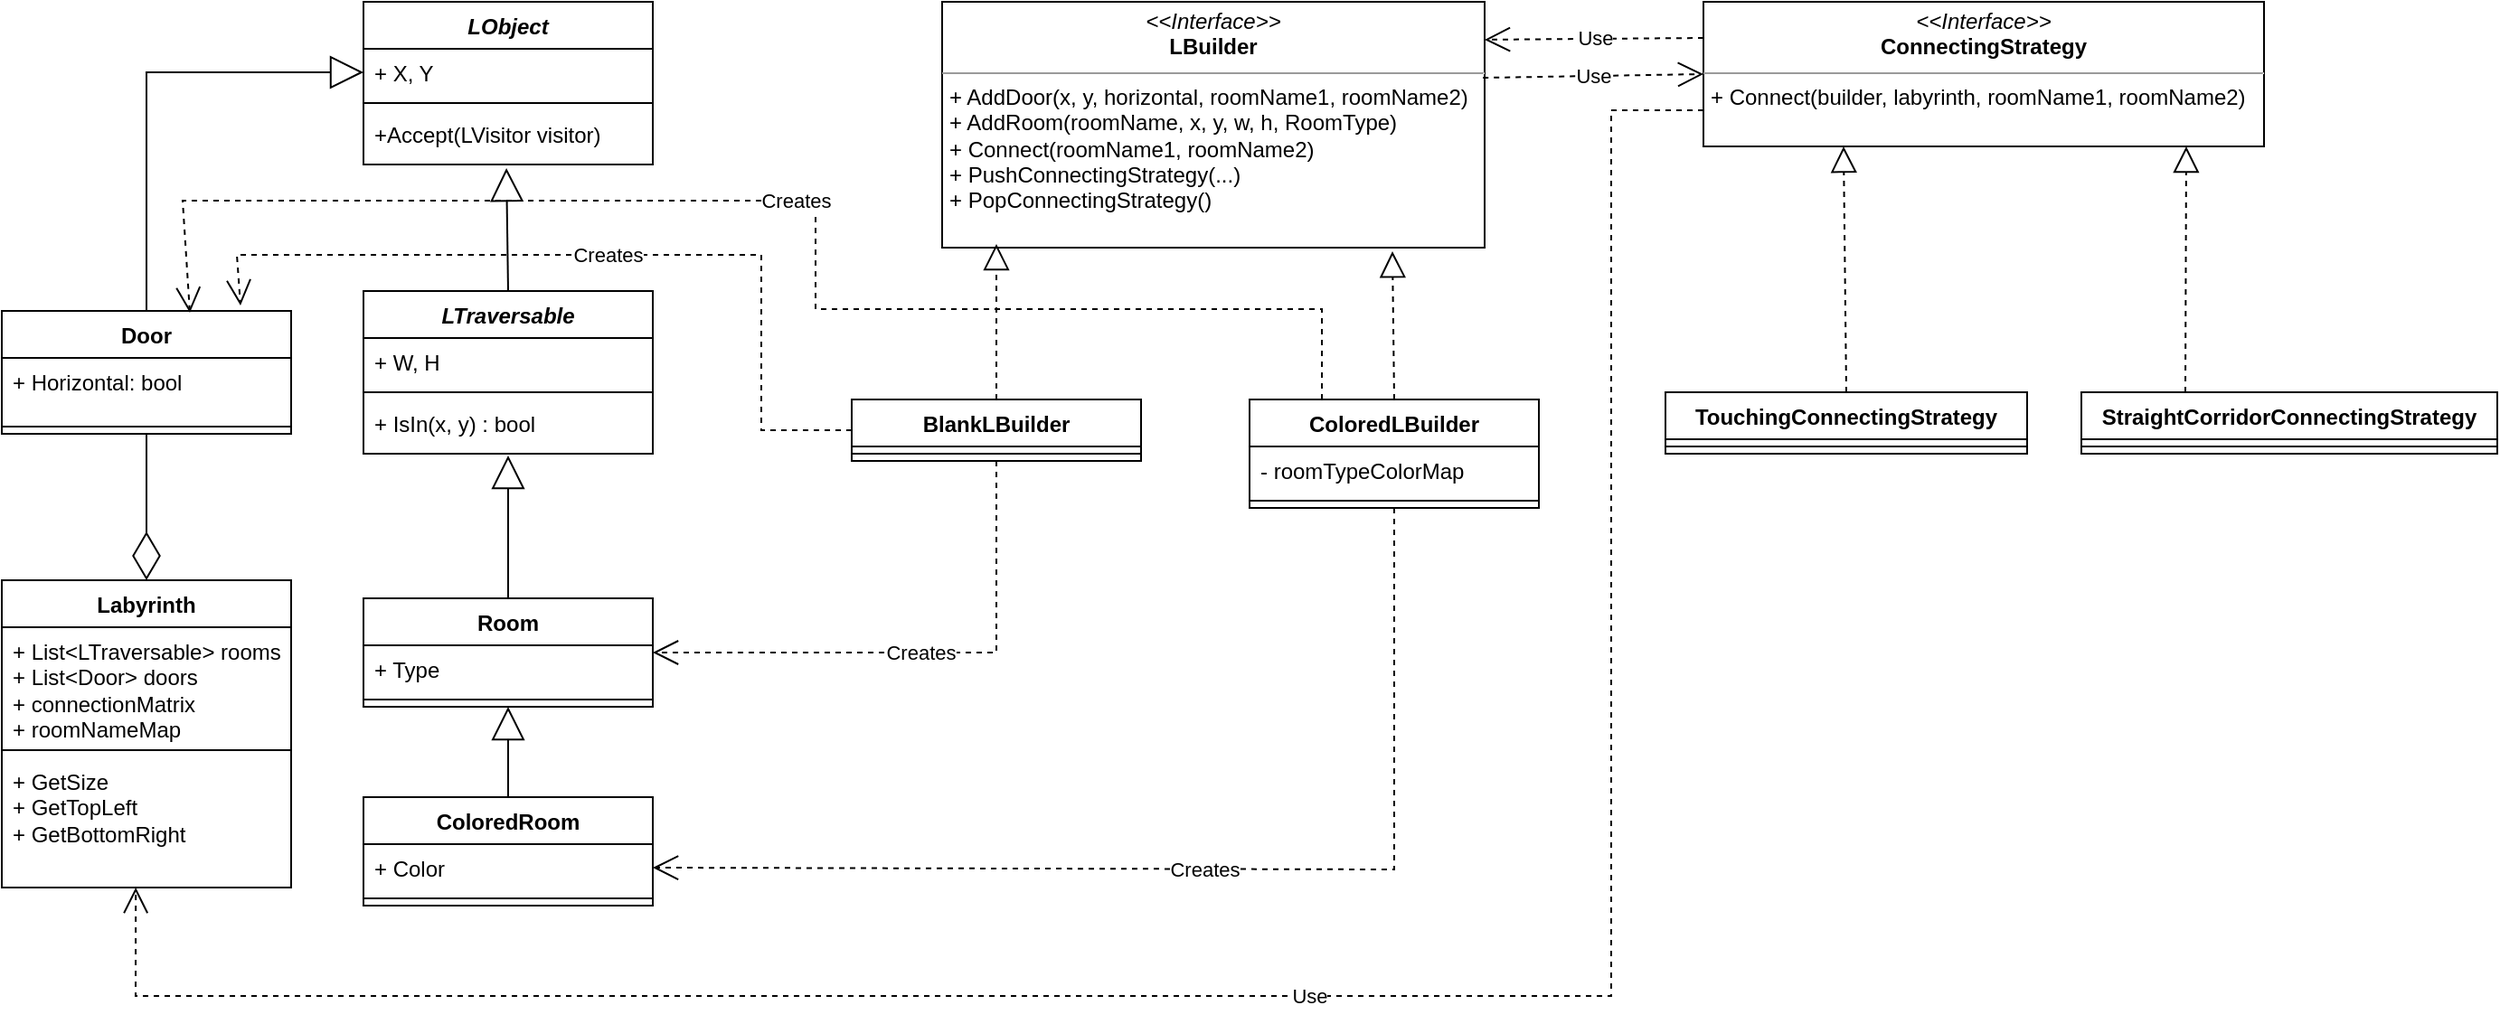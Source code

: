 <mxfile version="21.7.5" type="device">
  <diagram name="1 oldal" id="n0BLybBtF7FDd7qx4jdR">
    <mxGraphModel dx="2901" dy="790" grid="1" gridSize="10" guides="1" tooltips="1" connect="1" arrows="1" fold="1" page="1" pageScale="1" pageWidth="827" pageHeight="1169" math="0" shadow="0">
      <root>
        <mxCell id="0" />
        <mxCell id="1" parent="0" />
        <mxCell id="qKdowhL3IiebeXj7vUZH-51" value="&lt;i&gt;LObject&lt;/i&gt;" style="swimlane;fontStyle=1;align=center;verticalAlign=top;childLayout=stackLayout;horizontal=1;startSize=26;horizontalStack=0;resizeParent=1;resizeParentMax=0;resizeLast=0;collapsible=1;marginBottom=0;whiteSpace=wrap;html=1;" vertex="1" parent="1">
          <mxGeometry x="190" y="210" width="160" height="90" as="geometry" />
        </mxCell>
        <mxCell id="qKdowhL3IiebeXj7vUZH-52" value="+ X, Y" style="text;strokeColor=none;fillColor=none;align=left;verticalAlign=top;spacingLeft=4;spacingRight=4;overflow=hidden;rotatable=0;points=[[0,0.5],[1,0.5]];portConstraint=eastwest;whiteSpace=wrap;html=1;" vertex="1" parent="qKdowhL3IiebeXj7vUZH-51">
          <mxGeometry y="26" width="160" height="26" as="geometry" />
        </mxCell>
        <mxCell id="qKdowhL3IiebeXj7vUZH-53" value="" style="line;strokeWidth=1;fillColor=none;align=left;verticalAlign=middle;spacingTop=-1;spacingLeft=3;spacingRight=3;rotatable=0;labelPosition=right;points=[];portConstraint=eastwest;strokeColor=inherit;" vertex="1" parent="qKdowhL3IiebeXj7vUZH-51">
          <mxGeometry y="52" width="160" height="8" as="geometry" />
        </mxCell>
        <mxCell id="qKdowhL3IiebeXj7vUZH-54" value="+Accept(LVisitor visitor)" style="text;strokeColor=none;fillColor=none;align=left;verticalAlign=top;spacingLeft=4;spacingRight=4;overflow=hidden;rotatable=0;points=[[0,0.5],[1,0.5]];portConstraint=eastwest;whiteSpace=wrap;html=1;" vertex="1" parent="qKdowhL3IiebeXj7vUZH-51">
          <mxGeometry y="60" width="160" height="30" as="geometry" />
        </mxCell>
        <mxCell id="qKdowhL3IiebeXj7vUZH-55" value="&lt;i&gt;LTraversable&lt;/i&gt;" style="swimlane;fontStyle=1;align=center;verticalAlign=top;childLayout=stackLayout;horizontal=1;startSize=26;horizontalStack=0;resizeParent=1;resizeParentMax=0;resizeLast=0;collapsible=1;marginBottom=0;whiteSpace=wrap;html=1;" vertex="1" parent="1">
          <mxGeometry x="190" y="370" width="160" height="90" as="geometry" />
        </mxCell>
        <mxCell id="qKdowhL3IiebeXj7vUZH-56" value="+ W, H" style="text;strokeColor=none;fillColor=none;align=left;verticalAlign=top;spacingLeft=4;spacingRight=4;overflow=hidden;rotatable=0;points=[[0,0.5],[1,0.5]];portConstraint=eastwest;whiteSpace=wrap;html=1;" vertex="1" parent="qKdowhL3IiebeXj7vUZH-55">
          <mxGeometry y="26" width="160" height="26" as="geometry" />
        </mxCell>
        <mxCell id="qKdowhL3IiebeXj7vUZH-57" value="" style="line;strokeWidth=1;fillColor=none;align=left;verticalAlign=middle;spacingTop=-1;spacingLeft=3;spacingRight=3;rotatable=0;labelPosition=right;points=[];portConstraint=eastwest;strokeColor=inherit;" vertex="1" parent="qKdowhL3IiebeXj7vUZH-55">
          <mxGeometry y="52" width="160" height="8" as="geometry" />
        </mxCell>
        <mxCell id="qKdowhL3IiebeXj7vUZH-58" value="+ IsIn(x, y) : bool" style="text;strokeColor=none;fillColor=none;align=left;verticalAlign=top;spacingLeft=4;spacingRight=4;overflow=hidden;rotatable=0;points=[[0,0.5],[1,0.5]];portConstraint=eastwest;whiteSpace=wrap;html=1;" vertex="1" parent="qKdowhL3IiebeXj7vUZH-55">
          <mxGeometry y="60" width="160" height="30" as="geometry" />
        </mxCell>
        <mxCell id="qKdowhL3IiebeXj7vUZH-59" value="Door" style="swimlane;fontStyle=1;align=center;verticalAlign=top;childLayout=stackLayout;horizontal=1;startSize=26;horizontalStack=0;resizeParent=1;resizeParentMax=0;resizeLast=0;collapsible=1;marginBottom=0;whiteSpace=wrap;html=1;" vertex="1" parent="1">
          <mxGeometry x="-10" y="381" width="160" height="68" as="geometry" />
        </mxCell>
        <mxCell id="qKdowhL3IiebeXj7vUZH-60" value="+ Horizontal: bool&lt;br&gt;" style="text;strokeColor=none;fillColor=none;align=left;verticalAlign=top;spacingLeft=4;spacingRight=4;overflow=hidden;rotatable=0;points=[[0,0.5],[1,0.5]];portConstraint=eastwest;whiteSpace=wrap;html=1;" vertex="1" parent="qKdowhL3IiebeXj7vUZH-59">
          <mxGeometry y="26" width="160" height="34" as="geometry" />
        </mxCell>
        <mxCell id="qKdowhL3IiebeXj7vUZH-61" value="" style="line;strokeWidth=1;fillColor=none;align=left;verticalAlign=middle;spacingTop=-1;spacingLeft=3;spacingRight=3;rotatable=0;labelPosition=right;points=[];portConstraint=eastwest;strokeColor=inherit;" vertex="1" parent="qKdowhL3IiebeXj7vUZH-59">
          <mxGeometry y="60" width="160" height="8" as="geometry" />
        </mxCell>
        <mxCell id="qKdowhL3IiebeXj7vUZH-62" value="Room" style="swimlane;fontStyle=1;align=center;verticalAlign=top;childLayout=stackLayout;horizontal=1;startSize=26;horizontalStack=0;resizeParent=1;resizeParentMax=0;resizeLast=0;collapsible=1;marginBottom=0;whiteSpace=wrap;html=1;" vertex="1" parent="1">
          <mxGeometry x="190" y="540" width="160" height="60" as="geometry" />
        </mxCell>
        <mxCell id="qKdowhL3IiebeXj7vUZH-63" value="+ Type" style="text;strokeColor=none;fillColor=none;align=left;verticalAlign=top;spacingLeft=4;spacingRight=4;overflow=hidden;rotatable=0;points=[[0,0.5],[1,0.5]];portConstraint=eastwest;whiteSpace=wrap;html=1;" vertex="1" parent="qKdowhL3IiebeXj7vUZH-62">
          <mxGeometry y="26" width="160" height="26" as="geometry" />
        </mxCell>
        <mxCell id="qKdowhL3IiebeXj7vUZH-64" value="" style="line;strokeWidth=1;fillColor=none;align=left;verticalAlign=middle;spacingTop=-1;spacingLeft=3;spacingRight=3;rotatable=0;labelPosition=right;points=[];portConstraint=eastwest;strokeColor=inherit;" vertex="1" parent="qKdowhL3IiebeXj7vUZH-62">
          <mxGeometry y="52" width="160" height="8" as="geometry" />
        </mxCell>
        <mxCell id="qKdowhL3IiebeXj7vUZH-65" value="" style="endArrow=block;endSize=16;endFill=0;html=1;rounded=0;exitX=0.5;exitY=0;exitDx=0;exitDy=0;entryX=0.494;entryY=1.067;entryDx=0;entryDy=0;entryPerimeter=0;" edge="1" parent="1" source="qKdowhL3IiebeXj7vUZH-55" target="qKdowhL3IiebeXj7vUZH-54">
          <mxGeometry width="160" relative="1" as="geometry">
            <mxPoint x="480" y="480" as="sourcePoint" />
            <mxPoint x="650" y="480" as="targetPoint" />
          </mxGeometry>
        </mxCell>
        <mxCell id="qKdowhL3IiebeXj7vUZH-66" value="" style="endArrow=block;endSize=16;endFill=0;html=1;rounded=0;exitX=0.5;exitY=0;exitDx=0;exitDy=0;entryX=0.5;entryY=1.033;entryDx=0;entryDy=0;entryPerimeter=0;" edge="1" parent="1" source="qKdowhL3IiebeXj7vUZH-62" target="qKdowhL3IiebeXj7vUZH-58">
          <mxGeometry width="160" relative="1" as="geometry">
            <mxPoint x="490" y="490" as="sourcePoint" />
            <mxPoint x="660" y="490" as="targetPoint" />
          </mxGeometry>
        </mxCell>
        <mxCell id="qKdowhL3IiebeXj7vUZH-67" value="" style="endArrow=block;endSize=16;endFill=0;html=1;rounded=0;exitX=0.5;exitY=0;exitDx=0;exitDy=0;entryX=0;entryY=0.5;entryDx=0;entryDy=0;" edge="1" parent="1" source="qKdowhL3IiebeXj7vUZH-59" target="qKdowhL3IiebeXj7vUZH-52">
          <mxGeometry width="160" relative="1" as="geometry">
            <mxPoint x="500" y="500" as="sourcePoint" />
            <mxPoint x="670" y="500" as="targetPoint" />
            <Array as="points">
              <mxPoint x="70" y="249" />
            </Array>
          </mxGeometry>
        </mxCell>
        <mxCell id="qKdowhL3IiebeXj7vUZH-68" value="Labyrinth" style="swimlane;fontStyle=1;align=center;verticalAlign=top;childLayout=stackLayout;horizontal=1;startSize=26;horizontalStack=0;resizeParent=1;resizeParentMax=0;resizeLast=0;collapsible=1;marginBottom=0;whiteSpace=wrap;html=1;" vertex="1" parent="1">
          <mxGeometry x="-10" y="530" width="160" height="170" as="geometry" />
        </mxCell>
        <mxCell id="qKdowhL3IiebeXj7vUZH-69" value="+ List&amp;lt;LTraversable&amp;gt; rooms&lt;br&gt;+ List&amp;lt;Door&amp;gt; doors&lt;br&gt;+ connectionMatrix&lt;br&gt;+ roomNameMap" style="text;strokeColor=none;fillColor=none;align=left;verticalAlign=top;spacingLeft=4;spacingRight=4;overflow=hidden;rotatable=0;points=[[0,0.5],[1,0.5]];portConstraint=eastwest;whiteSpace=wrap;html=1;" vertex="1" parent="qKdowhL3IiebeXj7vUZH-68">
          <mxGeometry y="26" width="160" height="64" as="geometry" />
        </mxCell>
        <mxCell id="qKdowhL3IiebeXj7vUZH-70" value="" style="line;strokeWidth=1;fillColor=none;align=left;verticalAlign=middle;spacingTop=-1;spacingLeft=3;spacingRight=3;rotatable=0;labelPosition=right;points=[];portConstraint=eastwest;strokeColor=inherit;" vertex="1" parent="qKdowhL3IiebeXj7vUZH-68">
          <mxGeometry y="90" width="160" height="8" as="geometry" />
        </mxCell>
        <mxCell id="qKdowhL3IiebeXj7vUZH-71" value="+ GetSize&lt;br&gt;+ GetTopLeft&lt;br&gt;+ GetBottomRight" style="text;strokeColor=none;fillColor=none;align=left;verticalAlign=top;spacingLeft=4;spacingRight=4;overflow=hidden;rotatable=0;points=[[0,0.5],[1,0.5]];portConstraint=eastwest;whiteSpace=wrap;html=1;" vertex="1" parent="qKdowhL3IiebeXj7vUZH-68">
          <mxGeometry y="98" width="160" height="72" as="geometry" />
        </mxCell>
        <mxCell id="qKdowhL3IiebeXj7vUZH-72" value="" style="endArrow=diamondThin;endFill=0;endSize=24;html=1;rounded=0;entryX=0.5;entryY=0;entryDx=0;entryDy=0;exitX=0.5;exitY=1;exitDx=0;exitDy=0;" edge="1" parent="1" source="qKdowhL3IiebeXj7vUZH-59" target="qKdowhL3IiebeXj7vUZH-68">
          <mxGeometry width="160" relative="1" as="geometry">
            <mxPoint x="320" y="710" as="sourcePoint" />
            <mxPoint x="500" y="680" as="targetPoint" />
          </mxGeometry>
        </mxCell>
        <mxCell id="qKdowhL3IiebeXj7vUZH-73" value="" style="endArrow=block;endSize=16;endFill=0;html=1;rounded=0;exitX=0.5;exitY=0;exitDx=0;exitDy=0;entryX=0.5;entryY=1;entryDx=0;entryDy=0;" edge="1" parent="1" source="qKdowhL3IiebeXj7vUZH-74" target="qKdowhL3IiebeXj7vUZH-62">
          <mxGeometry width="160" relative="1" as="geometry">
            <mxPoint x="510" y="510" as="sourcePoint" />
            <mxPoint x="680" y="510" as="targetPoint" />
          </mxGeometry>
        </mxCell>
        <mxCell id="qKdowhL3IiebeXj7vUZH-74" value="ColoredRoom" style="swimlane;fontStyle=1;align=center;verticalAlign=top;childLayout=stackLayout;horizontal=1;startSize=26;horizontalStack=0;resizeParent=1;resizeParentMax=0;resizeLast=0;collapsible=1;marginBottom=0;whiteSpace=wrap;html=1;" vertex="1" parent="1">
          <mxGeometry x="190" y="650" width="160" height="60" as="geometry" />
        </mxCell>
        <mxCell id="qKdowhL3IiebeXj7vUZH-75" value="+ Color" style="text;strokeColor=none;fillColor=none;align=left;verticalAlign=top;spacingLeft=4;spacingRight=4;overflow=hidden;rotatable=0;points=[[0,0.5],[1,0.5]];portConstraint=eastwest;whiteSpace=wrap;html=1;" vertex="1" parent="qKdowhL3IiebeXj7vUZH-74">
          <mxGeometry y="26" width="160" height="26" as="geometry" />
        </mxCell>
        <mxCell id="qKdowhL3IiebeXj7vUZH-76" value="" style="line;strokeWidth=1;fillColor=none;align=left;verticalAlign=middle;spacingTop=-1;spacingLeft=3;spacingRight=3;rotatable=0;labelPosition=right;points=[];portConstraint=eastwest;strokeColor=inherit;" vertex="1" parent="qKdowhL3IiebeXj7vUZH-74">
          <mxGeometry y="52" width="160" height="8" as="geometry" />
        </mxCell>
        <mxCell id="qKdowhL3IiebeXj7vUZH-77" value="&lt;p style=&quot;margin:0px;margin-top:4px;text-align:center;&quot;&gt;&lt;i&gt;&amp;lt;&amp;lt;Interface&amp;gt;&amp;gt;&lt;/i&gt;&lt;br&gt;&lt;b&gt;LBuilder&lt;/b&gt;&lt;/p&gt;&lt;hr size=&quot;1&quot;&gt;&lt;p style=&quot;margin:0px;margin-left:4px;&quot;&gt;&lt;/p&gt;&lt;p style=&quot;margin:0px;margin-left:4px;&quot;&gt;+ AddDoor(x, y, horizontal, roomName1, roomName2)&lt;/p&gt;&lt;p style=&quot;margin:0px;margin-left:4px;&quot;&gt;+ AddRoom(roomName, x, y, w, h, RoomType)&lt;/p&gt;&lt;p style=&quot;margin:0px;margin-left:4px;&quot;&gt;+ Connect(roomName1, roomName2)&lt;/p&gt;&lt;p style=&quot;margin:0px;margin-left:4px;&quot;&gt;+ PushConnectingStrategy(...)&lt;/p&gt;&lt;p style=&quot;margin:0px;margin-left:4px;&quot;&gt;+ PopConnectingStrategy()&lt;/p&gt;&lt;p style=&quot;margin:0px;margin-left:4px;&quot;&gt;&lt;br&gt;&lt;/p&gt;" style="verticalAlign=top;align=left;overflow=fill;fontSize=12;fontFamily=Helvetica;html=1;whiteSpace=wrap;" vertex="1" parent="1">
          <mxGeometry x="510" y="210" width="300" height="136" as="geometry" />
        </mxCell>
        <mxCell id="qKdowhL3IiebeXj7vUZH-78" value="BlankLBuilder" style="swimlane;fontStyle=1;align=center;verticalAlign=top;childLayout=stackLayout;horizontal=1;startSize=26;horizontalStack=0;resizeParent=1;resizeParentMax=0;resizeLast=0;collapsible=1;marginBottom=0;whiteSpace=wrap;html=1;" vertex="1" parent="1">
          <mxGeometry x="460" y="430" width="160" height="34" as="geometry" />
        </mxCell>
        <mxCell id="qKdowhL3IiebeXj7vUZH-80" value="" style="line;strokeWidth=1;fillColor=none;align=left;verticalAlign=middle;spacingTop=-1;spacingLeft=3;spacingRight=3;rotatable=0;labelPosition=right;points=[];portConstraint=eastwest;strokeColor=inherit;" vertex="1" parent="qKdowhL3IiebeXj7vUZH-78">
          <mxGeometry y="26" width="160" height="8" as="geometry" />
        </mxCell>
        <mxCell id="qKdowhL3IiebeXj7vUZH-82" value="ColoredLBuilder" style="swimlane;fontStyle=1;align=center;verticalAlign=top;childLayout=stackLayout;horizontal=1;startSize=26;horizontalStack=0;resizeParent=1;resizeParentMax=0;resizeLast=0;collapsible=1;marginBottom=0;whiteSpace=wrap;html=1;" vertex="1" parent="1">
          <mxGeometry x="680" y="430" width="160" height="60" as="geometry" />
        </mxCell>
        <mxCell id="qKdowhL3IiebeXj7vUZH-83" value="- roomTypeColorMap" style="text;strokeColor=none;fillColor=none;align=left;verticalAlign=top;spacingLeft=4;spacingRight=4;overflow=hidden;rotatable=0;points=[[0,0.5],[1,0.5]];portConstraint=eastwest;whiteSpace=wrap;html=1;" vertex="1" parent="qKdowhL3IiebeXj7vUZH-82">
          <mxGeometry y="26" width="160" height="26" as="geometry" />
        </mxCell>
        <mxCell id="qKdowhL3IiebeXj7vUZH-84" value="" style="line;strokeWidth=1;fillColor=none;align=left;verticalAlign=middle;spacingTop=-1;spacingLeft=3;spacingRight=3;rotatable=0;labelPosition=right;points=[];portConstraint=eastwest;strokeColor=inherit;" vertex="1" parent="qKdowhL3IiebeXj7vUZH-82">
          <mxGeometry y="52" width="160" height="8" as="geometry" />
        </mxCell>
        <mxCell id="qKdowhL3IiebeXj7vUZH-86" value="" style="endArrow=block;dashed=1;endFill=0;endSize=12;html=1;rounded=0;exitX=0.5;exitY=0;exitDx=0;exitDy=0;entryX=0.83;entryY=1.015;entryDx=0;entryDy=0;entryPerimeter=0;" edge="1" parent="1" source="qKdowhL3IiebeXj7vUZH-82" target="qKdowhL3IiebeXj7vUZH-77">
          <mxGeometry width="160" relative="1" as="geometry">
            <mxPoint x="970" y="500" as="sourcePoint" />
            <mxPoint x="1130" y="500" as="targetPoint" />
          </mxGeometry>
        </mxCell>
        <mxCell id="qKdowhL3IiebeXj7vUZH-87" value="" style="endArrow=block;dashed=1;endFill=0;endSize=12;html=1;rounded=0;exitX=0.5;exitY=0;exitDx=0;exitDy=0;entryX=0.1;entryY=0.985;entryDx=0;entryDy=0;entryPerimeter=0;" edge="1" parent="1" source="qKdowhL3IiebeXj7vUZH-78" target="qKdowhL3IiebeXj7vUZH-77">
          <mxGeometry width="160" relative="1" as="geometry">
            <mxPoint x="980" y="510" as="sourcePoint" />
            <mxPoint x="1140" y="510" as="targetPoint" />
          </mxGeometry>
        </mxCell>
        <mxCell id="qKdowhL3IiebeXj7vUZH-88" value="" style="endArrow=block;dashed=1;endFill=0;endSize=12;html=1;rounded=0;exitX=0.5;exitY=0;exitDx=0;exitDy=0;entryX=0.25;entryY=1;entryDx=0;entryDy=0;" edge="1" parent="1" source="qKdowhL3IiebeXj7vUZH-106" target="qKdowhL3IiebeXj7vUZH-105">
          <mxGeometry width="160" relative="1" as="geometry">
            <mxPoint x="990" y="520" as="sourcePoint" />
            <mxPoint x="1150" y="520" as="targetPoint" />
          </mxGeometry>
        </mxCell>
        <mxCell id="qKdowhL3IiebeXj7vUZH-89" value="" style="endArrow=block;dashed=1;endFill=0;endSize=12;html=1;rounded=0;exitX=0.25;exitY=0;exitDx=0;exitDy=0;" edge="1" parent="1" source="qKdowhL3IiebeXj7vUZH-110">
          <mxGeometry width="160" relative="1" as="geometry">
            <mxPoint x="1000" y="530" as="sourcePoint" />
            <mxPoint x="1198" y="290" as="targetPoint" />
          </mxGeometry>
        </mxCell>
        <mxCell id="qKdowhL3IiebeXj7vUZH-96" value="Creates" style="endArrow=open;endSize=12;dashed=1;html=1;rounded=0;exitX=0;exitY=0.5;exitDx=0;exitDy=0;entryX=0.825;entryY=-0.044;entryDx=0;entryDy=0;entryPerimeter=0;" edge="1" parent="1" source="qKdowhL3IiebeXj7vUZH-78" target="qKdowhL3IiebeXj7vUZH-59">
          <mxGeometry width="160" relative="1" as="geometry">
            <mxPoint x="940" y="660" as="sourcePoint" />
            <mxPoint x="1100" y="660" as="targetPoint" />
            <Array as="points">
              <mxPoint x="410" y="447" />
              <mxPoint x="410" y="350" />
              <mxPoint x="120" y="350" />
            </Array>
          </mxGeometry>
        </mxCell>
        <mxCell id="qKdowhL3IiebeXj7vUZH-97" value="Creates" style="endArrow=open;endSize=12;dashed=1;html=1;rounded=0;exitX=0.5;exitY=1;exitDx=0;exitDy=0;entryX=1;entryY=0.5;entryDx=0;entryDy=0;" edge="1" parent="1" source="qKdowhL3IiebeXj7vUZH-78" target="qKdowhL3IiebeXj7vUZH-62">
          <mxGeometry width="160" relative="1" as="geometry">
            <mxPoint x="810" y="670" as="sourcePoint" />
            <mxPoint x="970" y="670" as="targetPoint" />
            <Array as="points">
              <mxPoint x="540" y="570" />
            </Array>
          </mxGeometry>
        </mxCell>
        <mxCell id="qKdowhL3IiebeXj7vUZH-99" value="Creates" style="endArrow=open;endSize=12;dashed=1;html=1;rounded=0;exitX=0.25;exitY=0;exitDx=0;exitDy=0;entryX=0.65;entryY=0.015;entryDx=0;entryDy=0;entryPerimeter=0;" edge="1" parent="1" source="qKdowhL3IiebeXj7vUZH-82" target="qKdowhL3IiebeXj7vUZH-59">
          <mxGeometry width="160" relative="1" as="geometry">
            <mxPoint x="820" y="680" as="sourcePoint" />
            <mxPoint x="980" y="680" as="targetPoint" />
            <Array as="points">
              <mxPoint x="720" y="380" />
              <mxPoint x="440" y="380" />
              <mxPoint x="440" y="320" />
              <mxPoint x="90" y="320" />
            </Array>
          </mxGeometry>
        </mxCell>
        <mxCell id="qKdowhL3IiebeXj7vUZH-100" value="Creates" style="endArrow=open;endSize=12;dashed=1;html=1;rounded=0;exitX=0.5;exitY=1;exitDx=0;exitDy=0;entryX=1;entryY=0.5;entryDx=0;entryDy=0;" edge="1" parent="1" source="qKdowhL3IiebeXj7vUZH-82" target="qKdowhL3IiebeXj7vUZH-75">
          <mxGeometry width="160" relative="1" as="geometry">
            <mxPoint x="830" y="690" as="sourcePoint" />
            <mxPoint x="990" y="690" as="targetPoint" />
            <Array as="points">
              <mxPoint x="760" y="690" />
            </Array>
          </mxGeometry>
        </mxCell>
        <mxCell id="qKdowhL3IiebeXj7vUZH-104" value="Use" style="endArrow=open;endSize=12;dashed=1;html=1;rounded=0;exitX=0;exitY=0.75;exitDx=0;exitDy=0;entryX=0.463;entryY=1;entryDx=0;entryDy=0;entryPerimeter=0;" edge="1" parent="1" source="qKdowhL3IiebeXj7vUZH-105" target="qKdowhL3IiebeXj7vUZH-71">
          <mxGeometry width="160" relative="1" as="geometry">
            <mxPoint x="1120" y="660" as="sourcePoint" />
            <mxPoint x="1280" y="660" as="targetPoint" />
            <Array as="points">
              <mxPoint x="880" y="270" />
              <mxPoint x="880" y="760" />
              <mxPoint x="64" y="760" />
            </Array>
          </mxGeometry>
        </mxCell>
        <mxCell id="qKdowhL3IiebeXj7vUZH-105" value="&lt;p style=&quot;margin:0px;margin-top:4px;text-align:center;&quot;&gt;&lt;i&gt;&amp;lt;&amp;lt;Interface&amp;gt;&amp;gt;&lt;/i&gt;&lt;br&gt;&lt;b&gt;ConnectingStrategy&lt;/b&gt;&lt;/p&gt;&lt;hr size=&quot;1&quot;&gt;&lt;p style=&quot;margin:0px;margin-left:4px;&quot;&gt;&lt;/p&gt;&lt;p style=&quot;margin:0px;margin-left:4px;&quot;&gt;+ Connect(builder, labyrinth, roomName1, roomName2)&lt;/p&gt;" style="verticalAlign=top;align=left;overflow=fill;fontSize=12;fontFamily=Helvetica;html=1;whiteSpace=wrap;" vertex="1" parent="1">
          <mxGeometry x="931" y="210" width="310" height="80" as="geometry" />
        </mxCell>
        <mxCell id="qKdowhL3IiebeXj7vUZH-106" value="TouchingConnectingStrategy" style="swimlane;fontStyle=1;align=center;verticalAlign=top;childLayout=stackLayout;horizontal=1;startSize=26;horizontalStack=0;resizeParent=1;resizeParentMax=0;resizeLast=0;collapsible=1;marginBottom=0;whiteSpace=wrap;html=1;" vertex="1" parent="1">
          <mxGeometry x="910" y="426" width="200" height="34" as="geometry" />
        </mxCell>
        <mxCell id="qKdowhL3IiebeXj7vUZH-108" value="" style="line;strokeWidth=1;fillColor=none;align=left;verticalAlign=middle;spacingTop=-1;spacingLeft=3;spacingRight=3;rotatable=0;labelPosition=right;points=[];portConstraint=eastwest;strokeColor=inherit;" vertex="1" parent="qKdowhL3IiebeXj7vUZH-106">
          <mxGeometry y="26" width="200" height="8" as="geometry" />
        </mxCell>
        <mxCell id="qKdowhL3IiebeXj7vUZH-110" value="StraightCorridorConnectingStrategy" style="swimlane;fontStyle=1;align=center;verticalAlign=top;childLayout=stackLayout;horizontal=1;startSize=26;horizontalStack=0;resizeParent=1;resizeParentMax=0;resizeLast=0;collapsible=1;marginBottom=0;whiteSpace=wrap;html=1;" vertex="1" parent="1">
          <mxGeometry x="1140" y="426" width="230" height="34" as="geometry" />
        </mxCell>
        <mxCell id="qKdowhL3IiebeXj7vUZH-112" value="" style="line;strokeWidth=1;fillColor=none;align=left;verticalAlign=middle;spacingTop=-1;spacingLeft=3;spacingRight=3;rotatable=0;labelPosition=right;points=[];portConstraint=eastwest;strokeColor=inherit;" vertex="1" parent="qKdowhL3IiebeXj7vUZH-110">
          <mxGeometry y="26" width="230" height="8" as="geometry" />
        </mxCell>
        <mxCell id="qKdowhL3IiebeXj7vUZH-118" value="Use" style="endArrow=open;endSize=12;dashed=1;html=1;rounded=0;exitX=0;exitY=0.25;exitDx=0;exitDy=0;entryX=1;entryY=0.154;entryDx=0;entryDy=0;entryPerimeter=0;" edge="1" parent="1" source="qKdowhL3IiebeXj7vUZH-105" target="qKdowhL3IiebeXj7vUZH-77">
          <mxGeometry width="160" relative="1" as="geometry">
            <mxPoint x="1060" y="650" as="sourcePoint" />
            <mxPoint x="1210" y="670" as="targetPoint" />
          </mxGeometry>
        </mxCell>
        <mxCell id="qKdowhL3IiebeXj7vUZH-120" value="Use" style="endArrow=open;endSize=12;dashed=1;html=1;rounded=0;entryX=0;entryY=0.5;entryDx=0;entryDy=0;exitX=0.997;exitY=0.309;exitDx=0;exitDy=0;exitPerimeter=0;" edge="1" parent="1" source="qKdowhL3IiebeXj7vUZH-77" target="qKdowhL3IiebeXj7vUZH-105">
          <mxGeometry width="160" relative="1" as="geometry">
            <mxPoint x="817" y="252" as="sourcePoint" />
            <mxPoint x="827" y="341" as="targetPoint" />
          </mxGeometry>
        </mxCell>
      </root>
    </mxGraphModel>
  </diagram>
</mxfile>
